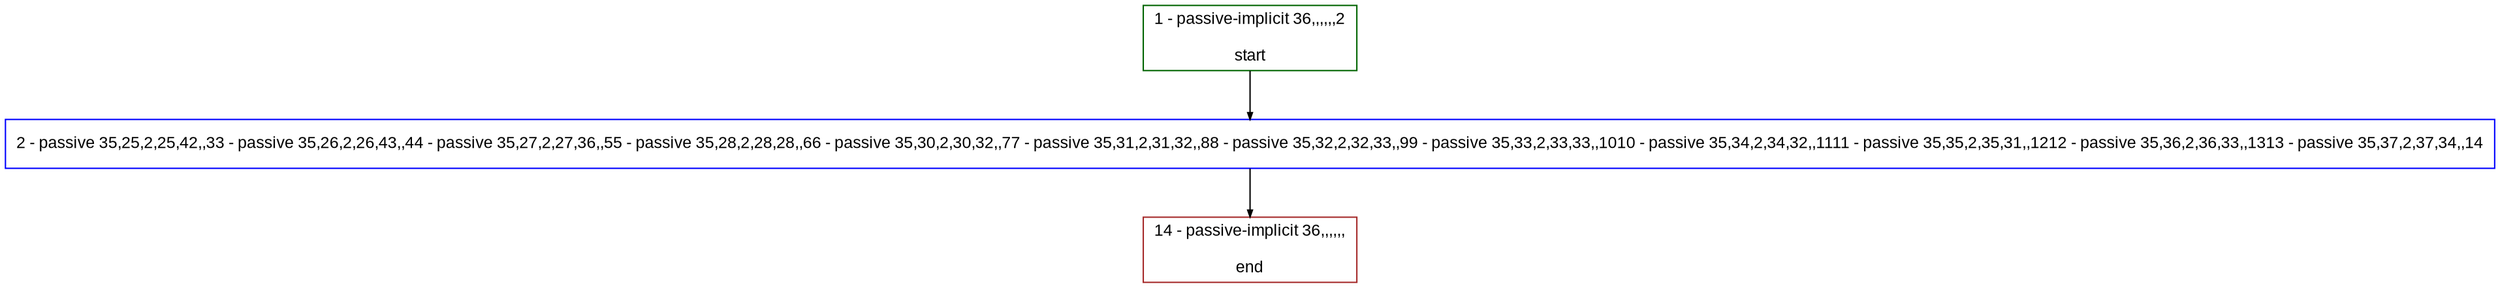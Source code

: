 digraph "" {
  graph [bgcolor="white", fillcolor="#FFFFCC", pack="true", packmode="clust", fontname="Arial", label="", fontsize="12", compound="true", style="rounded,filled"];
  node [node_initialized="no", fillcolor="white", fontname="Arial", label="", color="grey", fontsize="12", fixedsize="false", compound="true", shape="rectangle", style="filled"];
  edge [arrowtail="none", lhead="", fontcolor="black", fontname="Arial", label="", color="black", fontsize="12", arrowhead="normal", arrowsize="0.5", compound="true", ltail="", dir="forward"];
  __N1 [fillcolor="#ffffff", label="2 - passive 35,25,2,25,42,,33 - passive 35,26,2,26,43,,44 - passive 35,27,2,27,36,,55 - passive 35,28,2,28,28,,66 - passive 35,30,2,30,32,,77 - passive 35,31,2,31,32,,88 - passive 35,32,2,32,33,,99 - passive 35,33,2,33,33,,1010 - passive 35,34,2,34,32,,1111 - passive 35,35,2,35,31,,1212 - passive 35,36,2,36,33,,1313 - passive 35,37,2,37,34,,14", color="#0000ff", shape="box", style="filled"];
  __N2 [fillcolor="#ffffff", label="1 - passive-implicit 36,,,,,,2\n\nstart", color="#006400", shape="box", style="filled"];
  __N3 [fillcolor="#ffffff", label="14 - passive-implicit 36,,,,,,\n\nend", color="#a52a2a", shape="box", style="filled"];
  __N2 -> __N1 [arrowtail="none", color="#000000", label="", arrowhead="normal", dir="forward"];
  __N1 -> __N3 [arrowtail="none", color="#000000", label="", arrowhead="normal", dir="forward"];
}
